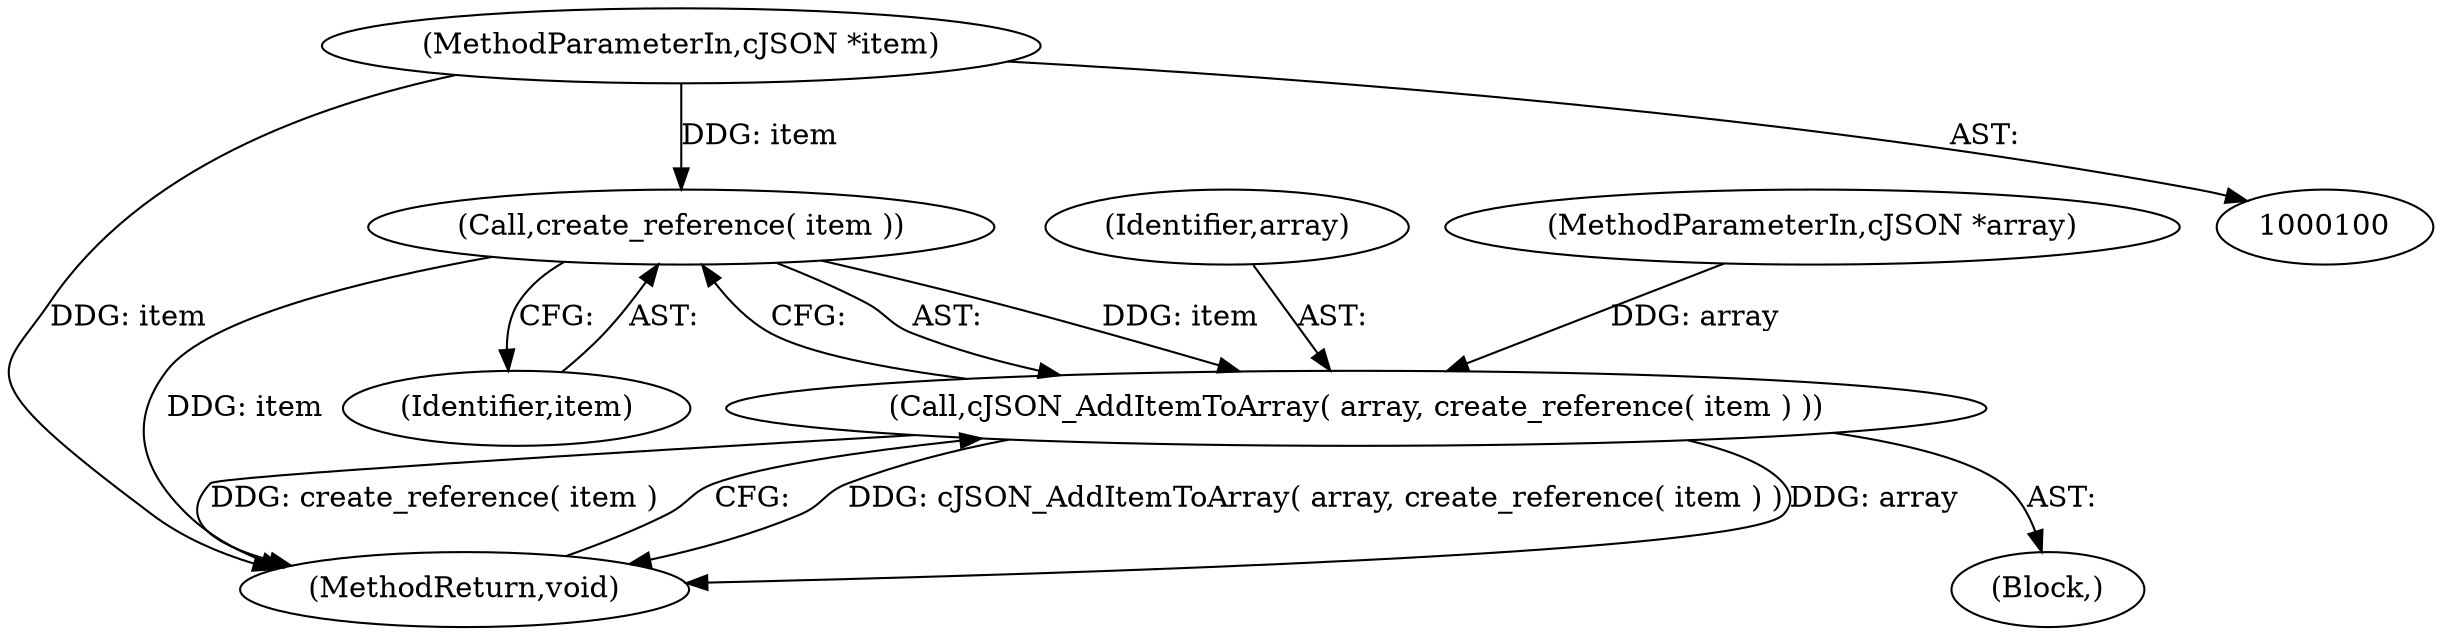 digraph "1_iperf_91f2fa59e8ed80dfbf400add0164ee0e508e412a@API" {
"1000106" [label="(Call,create_reference( item ))"];
"1000102" [label="(MethodParameterIn,cJSON *item)"];
"1000104" [label="(Call,cJSON_AddItemToArray( array, create_reference( item ) ))"];
"1000107" [label="(Identifier,item)"];
"1000104" [label="(Call,cJSON_AddItemToArray( array, create_reference( item ) ))"];
"1000102" [label="(MethodParameterIn,cJSON *item)"];
"1000105" [label="(Identifier,array)"];
"1000108" [label="(MethodReturn,void)"];
"1000101" [label="(MethodParameterIn,cJSON *array)"];
"1000103" [label="(Block,)"];
"1000106" [label="(Call,create_reference( item ))"];
"1000106" -> "1000104"  [label="AST: "];
"1000106" -> "1000107"  [label="CFG: "];
"1000107" -> "1000106"  [label="AST: "];
"1000104" -> "1000106"  [label="CFG: "];
"1000106" -> "1000108"  [label="DDG: item"];
"1000106" -> "1000104"  [label="DDG: item"];
"1000102" -> "1000106"  [label="DDG: item"];
"1000102" -> "1000100"  [label="AST: "];
"1000102" -> "1000108"  [label="DDG: item"];
"1000104" -> "1000103"  [label="AST: "];
"1000105" -> "1000104"  [label="AST: "];
"1000108" -> "1000104"  [label="CFG: "];
"1000104" -> "1000108"  [label="DDG: cJSON_AddItemToArray( array, create_reference( item ) )"];
"1000104" -> "1000108"  [label="DDG: array"];
"1000104" -> "1000108"  [label="DDG: create_reference( item )"];
"1000101" -> "1000104"  [label="DDG: array"];
}
